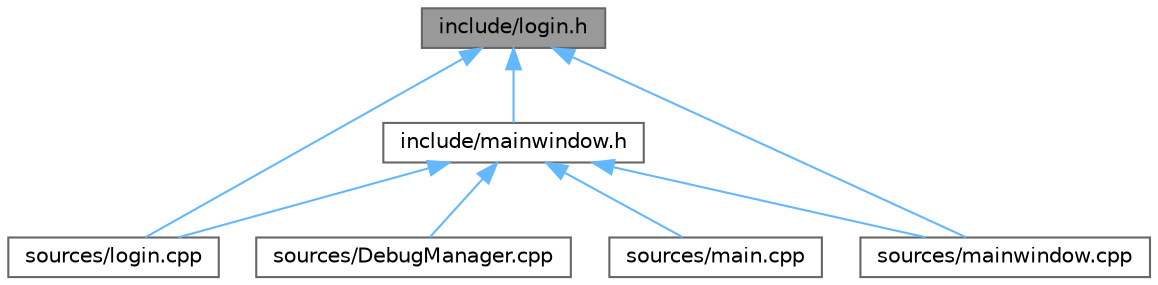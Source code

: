 digraph "include/login.h"
{
 // LATEX_PDF_SIZE
  bgcolor="transparent";
  edge [fontname=Helvetica,fontsize=10,labelfontname=Helvetica,labelfontsize=10];
  node [fontname=Helvetica,fontsize=10,shape=box,height=0.2,width=0.4];
  Node1 [label="include/login.h",height=0.2,width=0.4,color="gray40", fillcolor="grey60", style="filled", fontcolor="black",tooltip=" "];
  Node1 -> Node2 [dir="back",color="steelblue1",style="solid"];
  Node2 [label="include/mainwindow.h",height=0.2,width=0.4,color="grey40", fillcolor="white", style="filled",URL="$mainwindow_8h.html",tooltip=" "];
  Node2 -> Node3 [dir="back",color="steelblue1",style="solid"];
  Node3 [label="sources/DebugManager.cpp",height=0.2,width=0.4,color="grey40", fillcolor="white", style="filled",URL="$_debug_manager_8cpp.html",tooltip=" "];
  Node2 -> Node4 [dir="back",color="steelblue1",style="solid"];
  Node4 [label="sources/login.cpp",height=0.2,width=0.4,color="grey40", fillcolor="white", style="filled",URL="$login_8cpp.html",tooltip=" "];
  Node2 -> Node5 [dir="back",color="steelblue1",style="solid"];
  Node5 [label="sources/main.cpp",height=0.2,width=0.4,color="grey40", fillcolor="white", style="filled",URL="$main_8cpp.html",tooltip=" "];
  Node2 -> Node6 [dir="back",color="steelblue1",style="solid"];
  Node6 [label="sources/mainwindow.cpp",height=0.2,width=0.4,color="grey40", fillcolor="white", style="filled",URL="$mainwindow_8cpp.html",tooltip=" "];
  Node1 -> Node4 [dir="back",color="steelblue1",style="solid"];
  Node1 -> Node6 [dir="back",color="steelblue1",style="solid"];
}
